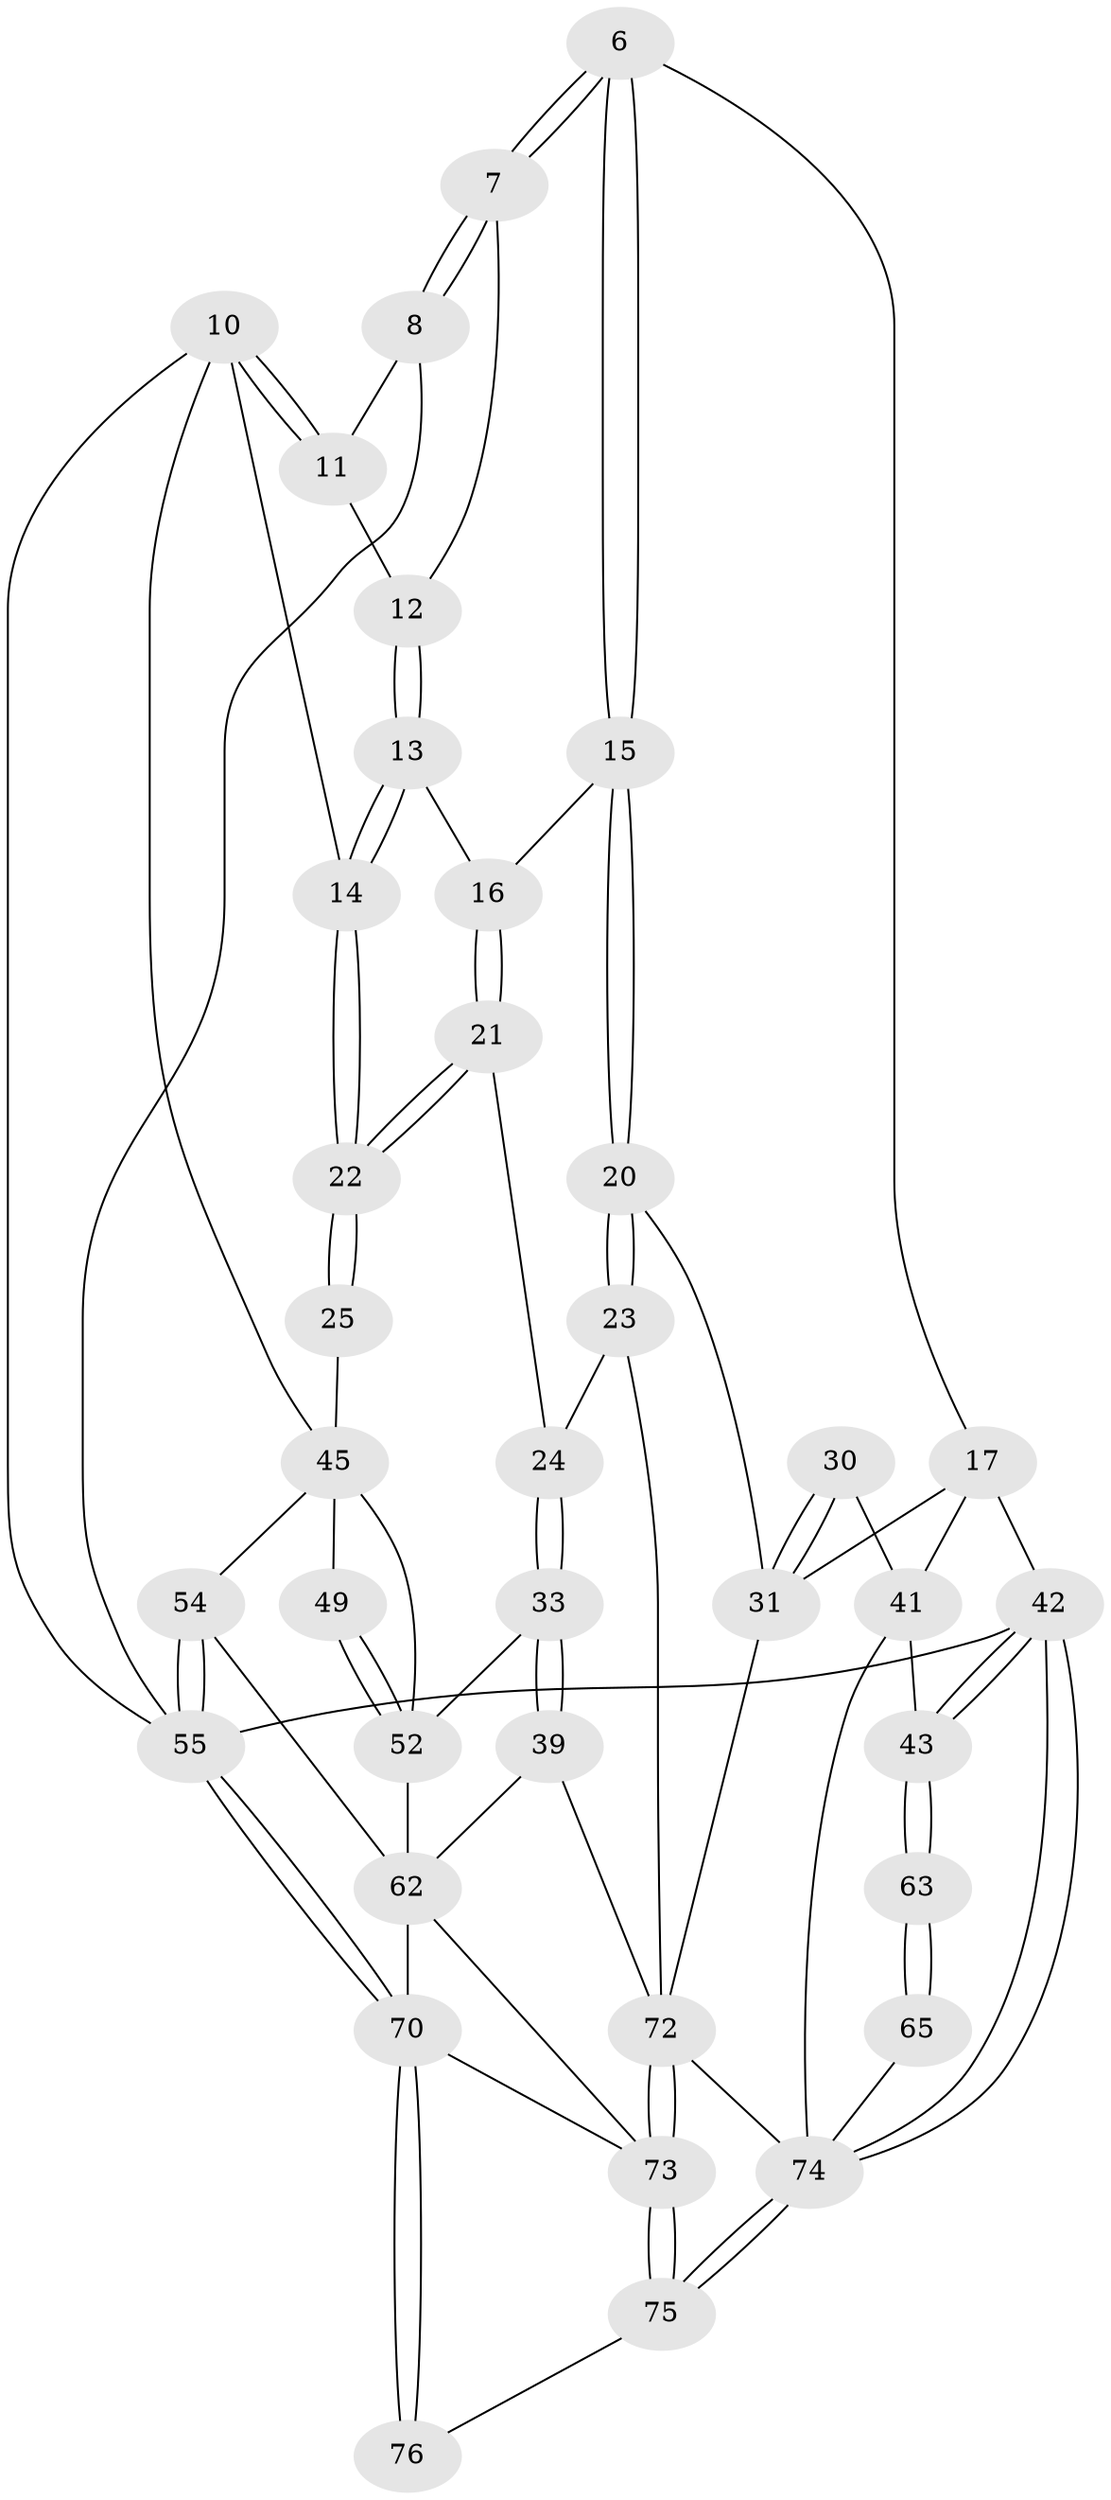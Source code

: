 // original degree distribution, {3: 0.02631578947368421, 5: 0.5263157894736842, 6: 0.21052631578947367, 4: 0.23684210526315788}
// Generated by graph-tools (version 1.1) at 2025/01/03/09/25 05:01:23]
// undirected, 38 vertices, 89 edges
graph export_dot {
graph [start="1"]
  node [color=gray90,style=filled];
  6 [pos="+0.5398807814552866+0.12239138663578886"];
  7 [pos="+0.5341794615491825+0.119534537566518"];
  8 [pos="+0.3513394453925631+0",super="+5"];
  10 [pos="+0.11941498250651313+0.1534204640254867",super="+9"];
  11 [pos="+0.3216937680851853+0.0473433053542574"];
  12 [pos="+0.35615712827703855+0.1433985344509327"];
  13 [pos="+0.3619153552666401+0.2038416000994793"];
  14 [pos="+0.1639831345058068+0.1959248821721707"];
  15 [pos="+0.5448258718046115+0.14383482185907176"];
  16 [pos="+0.3681464378236387+0.2167507454824249"];
  17 [pos="+0.6807104795057197+0.18673061820607262",super="+2"];
  20 [pos="+0.5793649270612965+0.20256809416269464"];
  21 [pos="+0.3750867057528952+0.2816984188161311"];
  22 [pos="+0.2611593877593334+0.36160286131456426"];
  23 [pos="+0.472844902166502+0.3143896494867651"];
  24 [pos="+0.45729740475333247+0.3161639313582316"];
  25 [pos="+0.26025420938414456+0.36427375720461114"];
  30 [pos="+0.7902382672688871+0.3822899705402095"];
  31 [pos="+0.6428276813037728+0.45986006040180805",super="+19+18"];
  33 [pos="+0.4207510820415793+0.47386461096822136"];
  39 [pos="+0.47627366560864703+0.5269037453474178"];
  41 [pos="+0.9372153625295948+0.5963779571137796",super="+29+28"];
  42 [pos="+1+1",super="+3"];
  43 [pos="+1+1",super="+40+27"];
  45 [pos="+0.00722167987724708+0.4062129756731217",super="+44+36+26"];
  49 [pos="+0.2054013188709359+0.5238030806995991"];
  52 [pos="+0.20471123841541314+0.5264705158758892",super="+51+35"];
  54 [pos="+0+0.6853940765646135"];
  55 [pos="+0+1",super="+4"];
  62 [pos="+0.09849814285862811+0.7319942140398659",super="+56+58"];
  63 [pos="+1+0.8799288208825505"];
  65 [pos="+0.901398487473975+0.8876111615221473",super="+64"];
  70 [pos="+0.22411024163386534+1",super="+69+68"];
  72 [pos="+0.7099170232540082+0.8904005381066967",super="+61+48+38"];
  73 [pos="+0.6720893359022461+0.9307460137747494",super="+67+60+59"];
  74 [pos="+0.9335011739375295+1",super="+71+66+47+46"];
  75 [pos="+0.6505507405658141+1"];
  76 [pos="+0.28223424368216404+1"];
  6 -- 7;
  6 -- 7;
  6 -- 15;
  6 -- 15;
  6 -- 17;
  7 -- 8;
  7 -- 8;
  7 -- 12;
  8 -- 11;
  8 -- 55;
  10 -- 11;
  10 -- 11;
  10 -- 14;
  10 -- 55;
  10 -- 45;
  11 -- 12;
  12 -- 13;
  12 -- 13;
  13 -- 14;
  13 -- 14;
  13 -- 16;
  14 -- 22;
  14 -- 22;
  15 -- 16;
  15 -- 20;
  15 -- 20;
  16 -- 21;
  16 -- 21;
  17 -- 42;
  17 -- 31;
  17 -- 41;
  20 -- 23;
  20 -- 23;
  20 -- 31;
  21 -- 22;
  21 -- 22;
  21 -- 24;
  22 -- 25;
  22 -- 25;
  23 -- 24;
  23 -- 72;
  24 -- 33;
  24 -- 33;
  25 -- 45 [weight=2];
  30 -- 31 [weight=2];
  30 -- 31;
  30 -- 41;
  31 -- 72;
  33 -- 39;
  33 -- 39;
  33 -- 52;
  39 -- 72;
  39 -- 62;
  41 -- 43 [weight=2];
  41 -- 74;
  42 -- 43 [weight=2];
  42 -- 43;
  42 -- 74;
  42 -- 74;
  42 -- 55 [weight=2];
  43 -- 63;
  43 -- 63;
  45 -- 49;
  45 -- 54;
  45 -- 52;
  49 -- 52 [weight=2];
  49 -- 52;
  52 -- 62 [weight=3];
  54 -- 55;
  54 -- 55;
  54 -- 62;
  55 -- 70;
  55 -- 70;
  62 -- 70;
  62 -- 73;
  63 -- 65 [weight=2];
  63 -- 65;
  65 -- 74 [weight=2];
  70 -- 76 [weight=2];
  70 -- 76;
  70 -- 73;
  72 -- 73 [weight=3];
  72 -- 73;
  72 -- 74 [weight=2];
  73 -- 75;
  73 -- 75;
  74 -- 75;
  74 -- 75;
  75 -- 76;
}
